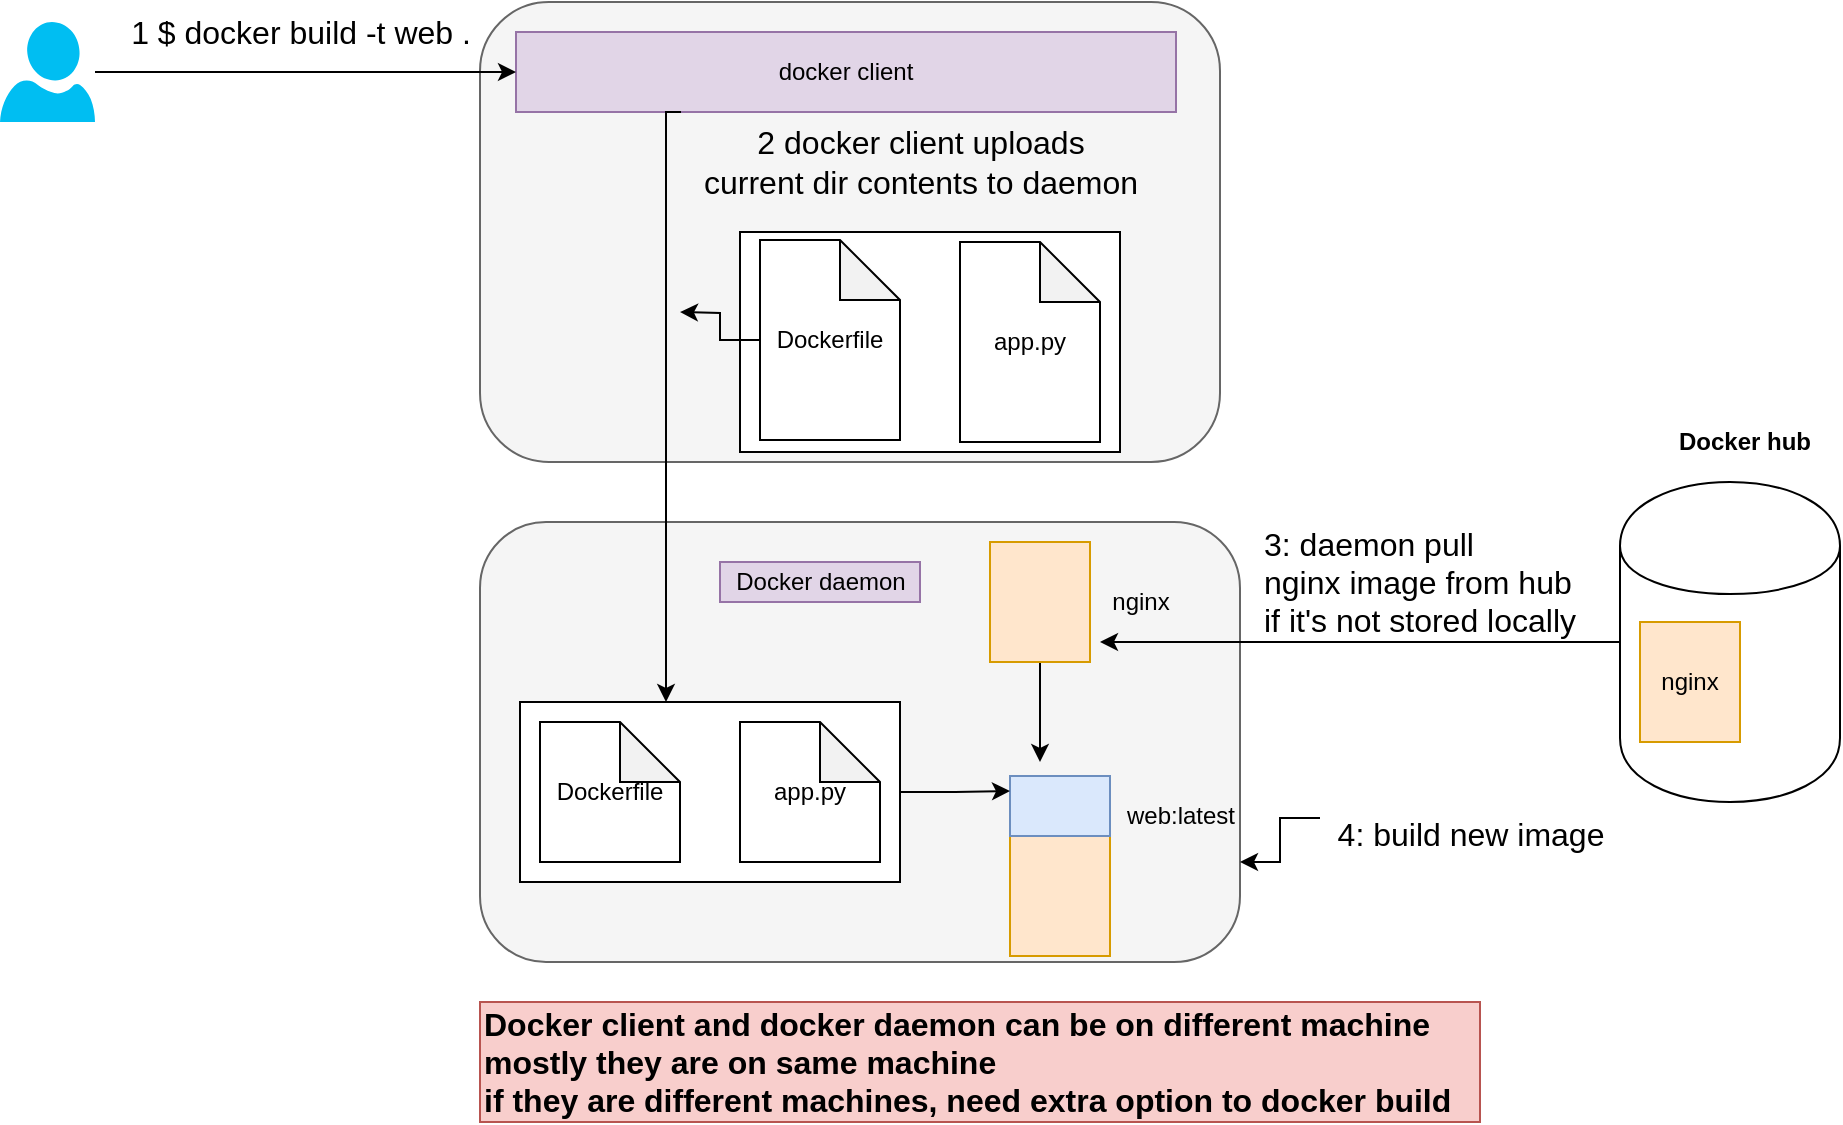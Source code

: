 <mxfile version="13.2.6" type="github">
  <diagram id="q6mFyTJGvsPJWEC4QQTQ" name="Page-1">
    <mxGraphModel dx="925" dy="597" grid="1" gridSize="10" guides="1" tooltips="1" connect="1" arrows="1" fold="1" page="1" pageScale="1" pageWidth="850" pageHeight="1100" math="0" shadow="0">
      <root>
        <mxCell id="0" />
        <mxCell id="1" parent="0" />
        <mxCell id="wnRwQ7NwYr3wZG88SDyY-31" value="" style="rounded=1;whiteSpace=wrap;html=1;fillColor=#f5f5f5;strokeColor=#666666;fontColor=#333333;" vertex="1" parent="1">
          <mxGeometry x="710" y="540" width="380" height="220" as="geometry" />
        </mxCell>
        <mxCell id="wnRwQ7NwYr3wZG88SDyY-20" value="" style="group" vertex="1" connectable="0" parent="1">
          <mxGeometry x="780" y="330" width="300" height="190" as="geometry" />
        </mxCell>
        <mxCell id="wnRwQ7NwYr3wZG88SDyY-30" value="" style="rounded=1;whiteSpace=wrap;html=1;fillColor=#f5f5f5;strokeColor=#666666;fontColor=#333333;" vertex="1" parent="wnRwQ7NwYr3wZG88SDyY-20">
          <mxGeometry x="-70" y="-50" width="370" height="230" as="geometry" />
        </mxCell>
        <mxCell id="wnRwQ7NwYr3wZG88SDyY-2" value="docker client" style="rounded=0;whiteSpace=wrap;html=1;fillColor=#e1d5e7;strokeColor=#9673a6;" vertex="1" parent="wnRwQ7NwYr3wZG88SDyY-20">
          <mxGeometry x="-52" y="-35" width="330" height="40" as="geometry" />
        </mxCell>
        <mxCell id="wnRwQ7NwYr3wZG88SDyY-15" value="" style="group" vertex="1" connectable="0" parent="wnRwQ7NwYr3wZG88SDyY-20">
          <mxGeometry x="60" y="60" width="200" height="130" as="geometry" />
        </mxCell>
        <mxCell id="wnRwQ7NwYr3wZG88SDyY-14" value="" style="rounded=0;whiteSpace=wrap;html=1;" vertex="1" parent="wnRwQ7NwYr3wZG88SDyY-15">
          <mxGeometry y="5" width="190" height="110" as="geometry" />
        </mxCell>
        <mxCell id="wnRwQ7NwYr3wZG88SDyY-3" value="Dockerfile" style="shape=note;whiteSpace=wrap;html=1;backgroundOutline=1;darkOpacity=0.05;" vertex="1" parent="wnRwQ7NwYr3wZG88SDyY-15">
          <mxGeometry x="10" y="9" width="70" height="100" as="geometry" />
        </mxCell>
        <mxCell id="wnRwQ7NwYr3wZG88SDyY-4" value="app.py" style="shape=note;whiteSpace=wrap;html=1;backgroundOutline=1;darkOpacity=0.05;" vertex="1" parent="wnRwQ7NwYr3wZG88SDyY-15">
          <mxGeometry x="110" y="10" width="70" height="100" as="geometry" />
        </mxCell>
        <mxCell id="wnRwQ7NwYr3wZG88SDyY-34" value="2 docker client uploads&lt;br&gt;current dir contents to daemon" style="text;html=1;align=center;verticalAlign=middle;resizable=0;points=[];autosize=1;fontSize=16;" vertex="1" parent="wnRwQ7NwYr3wZG88SDyY-20">
          <mxGeometry x="35" y="10" width="230" height="40" as="geometry" />
        </mxCell>
        <mxCell id="wnRwQ7NwYr3wZG88SDyY-22" style="edgeStyle=orthogonalEdgeStyle;rounded=0;orthogonalLoop=1;jettySize=auto;html=1;entryX=0;entryY=0.5;entryDx=0;entryDy=0;" edge="1" parent="1" source="wnRwQ7NwYr3wZG88SDyY-1" target="wnRwQ7NwYr3wZG88SDyY-2">
          <mxGeometry relative="1" as="geometry" />
        </mxCell>
        <mxCell id="wnRwQ7NwYr3wZG88SDyY-1" value="" style="verticalLabelPosition=bottom;html=1;verticalAlign=top;align=center;strokeColor=none;fillColor=#00BEF2;shape=mxgraph.azure.user;" vertex="1" parent="1">
          <mxGeometry x="470" y="290" width="47.5" height="50" as="geometry" />
        </mxCell>
        <mxCell id="wnRwQ7NwYr3wZG88SDyY-28" style="edgeStyle=orthogonalEdgeStyle;rounded=0;orthogonalLoop=1;jettySize=auto;html=1;" edge="1" parent="1" source="wnRwQ7NwYr3wZG88SDyY-17">
          <mxGeometry relative="1" as="geometry">
            <mxPoint x="1020" y="600" as="targetPoint" />
          </mxGeometry>
        </mxCell>
        <mxCell id="wnRwQ7NwYr3wZG88SDyY-17" value="" style="shape=cylinder;whiteSpace=wrap;html=1;boundedLbl=1;backgroundOutline=1;" vertex="1" parent="1">
          <mxGeometry x="1280" y="520" width="110" height="160" as="geometry" />
        </mxCell>
        <mxCell id="wnRwQ7NwYr3wZG88SDyY-18" value="nginx" style="rounded=0;whiteSpace=wrap;html=1;fillColor=#ffe6cc;strokeColor=#d79b00;" vertex="1" parent="1">
          <mxGeometry x="1290" y="590" width="50" height="60" as="geometry" />
        </mxCell>
        <mxCell id="wnRwQ7NwYr3wZG88SDyY-21" value="" style="group" vertex="1" connectable="0" parent="1">
          <mxGeometry x="730" y="620" width="470" height="188" as="geometry" />
        </mxCell>
        <mxCell id="wnRwQ7NwYr3wZG88SDyY-27" style="edgeStyle=orthogonalEdgeStyle;rounded=0;orthogonalLoop=1;jettySize=auto;html=1;exitX=0.5;exitY=0;exitDx=0;exitDy=0;" edge="1" parent="wnRwQ7NwYr3wZG88SDyY-21" source="wnRwQ7NwYr3wZG88SDyY-10" target="wnRwQ7NwYr3wZG88SDyY-19">
          <mxGeometry relative="1" as="geometry">
            <Array as="points">
              <mxPoint x="270" y="47" />
              <mxPoint x="270" y="47" />
            </Array>
          </mxGeometry>
        </mxCell>
        <mxCell id="wnRwQ7NwYr3wZG88SDyY-10" value="" style="rounded=0;whiteSpace=wrap;html=1;fillColor=#ffe6cc;strokeColor=#d79b00;" vertex="1" parent="wnRwQ7NwYr3wZG88SDyY-21">
          <mxGeometry x="245" y="77" width="50" height="60" as="geometry" />
        </mxCell>
        <mxCell id="wnRwQ7NwYr3wZG88SDyY-13" value="" style="group" vertex="1" connectable="0" parent="wnRwQ7NwYr3wZG88SDyY-21">
          <mxGeometry y="10" width="190" height="90" as="geometry" />
        </mxCell>
        <mxCell id="wnRwQ7NwYr3wZG88SDyY-12" value="" style="rounded=0;whiteSpace=wrap;html=1;" vertex="1" parent="wnRwQ7NwYr3wZG88SDyY-13">
          <mxGeometry width="190" height="90" as="geometry" />
        </mxCell>
        <mxCell id="wnRwQ7NwYr3wZG88SDyY-5" value="Dockerfile" style="shape=note;whiteSpace=wrap;html=1;backgroundOutline=1;darkOpacity=0.05;" vertex="1" parent="wnRwQ7NwYr3wZG88SDyY-13">
          <mxGeometry x="10" y="10" width="70" height="70" as="geometry" />
        </mxCell>
        <mxCell id="wnRwQ7NwYr3wZG88SDyY-6" value="app.py" style="shape=note;whiteSpace=wrap;html=1;backgroundOutline=1;darkOpacity=0.05;" vertex="1" parent="wnRwQ7NwYr3wZG88SDyY-13">
          <mxGeometry x="110" y="10" width="70" height="70" as="geometry" />
        </mxCell>
        <mxCell id="wnRwQ7NwYr3wZG88SDyY-16" value="web:latest" style="text;html=1;align=center;verticalAlign=middle;resizable=0;points=[];autosize=1;" vertex="1" parent="wnRwQ7NwYr3wZG88SDyY-21">
          <mxGeometry x="295" y="57" width="70" height="20" as="geometry" />
        </mxCell>
        <mxCell id="wnRwQ7NwYr3wZG88SDyY-19" value="" style="rounded=0;whiteSpace=wrap;html=1;fillColor=#dae8fc;strokeColor=#6c8ebf;" vertex="1" parent="wnRwQ7NwYr3wZG88SDyY-21">
          <mxGeometry x="245" y="47" width="50" height="30" as="geometry" />
        </mxCell>
        <mxCell id="wnRwQ7NwYr3wZG88SDyY-26" style="edgeStyle=orthogonalEdgeStyle;rounded=0;orthogonalLoop=1;jettySize=auto;html=1;entryX=0;entryY=0.25;entryDx=0;entryDy=0;" edge="1" parent="wnRwQ7NwYr3wZG88SDyY-21" source="wnRwQ7NwYr3wZG88SDyY-12" target="wnRwQ7NwYr3wZG88SDyY-19">
          <mxGeometry relative="1" as="geometry" />
        </mxCell>
        <mxCell id="wnRwQ7NwYr3wZG88SDyY-23" style="edgeStyle=orthogonalEdgeStyle;rounded=0;orthogonalLoop=1;jettySize=auto;html=1;exitX=0.25;exitY=1;exitDx=0;exitDy=0;" edge="1" parent="1" source="wnRwQ7NwYr3wZG88SDyY-2" target="wnRwQ7NwYr3wZG88SDyY-12">
          <mxGeometry relative="1" as="geometry">
            <Array as="points">
              <mxPoint x="803" y="580" />
              <mxPoint x="803" y="580" />
            </Array>
          </mxGeometry>
        </mxCell>
        <mxCell id="wnRwQ7NwYr3wZG88SDyY-24" style="edgeStyle=orthogonalEdgeStyle;rounded=0;orthogonalLoop=1;jettySize=auto;html=1;" edge="1" parent="1" source="wnRwQ7NwYr3wZG88SDyY-3">
          <mxGeometry relative="1" as="geometry">
            <mxPoint x="810" y="435" as="targetPoint" />
          </mxGeometry>
        </mxCell>
        <mxCell id="wnRwQ7NwYr3wZG88SDyY-25" style="edgeStyle=orthogonalEdgeStyle;rounded=0;orthogonalLoop=1;jettySize=auto;html=1;exitX=0.5;exitY=1;exitDx=0;exitDy=0;" edge="1" parent="1" source="wnRwQ7NwYr3wZG88SDyY-9">
          <mxGeometry relative="1" as="geometry">
            <mxPoint x="990" y="660" as="targetPoint" />
          </mxGeometry>
        </mxCell>
        <mxCell id="wnRwQ7NwYr3wZG88SDyY-9" value="" style="rounded=0;whiteSpace=wrap;html=1;fillColor=#ffe6cc;strokeColor=#d79b00;" vertex="1" parent="1">
          <mxGeometry x="965" y="550" width="50" height="60" as="geometry" />
        </mxCell>
        <mxCell id="wnRwQ7NwYr3wZG88SDyY-11" value="nginx" style="text;html=1;align=center;verticalAlign=middle;resizable=0;points=[];autosize=1;" vertex="1" parent="1">
          <mxGeometry x="1020" y="570" width="40" height="20" as="geometry" />
        </mxCell>
        <mxCell id="wnRwQ7NwYr3wZG88SDyY-29" value="Docker hub" style="text;html=1;align=center;verticalAlign=middle;resizable=0;points=[];autosize=1;fontStyle=1" vertex="1" parent="1">
          <mxGeometry x="1302" y="490" width="80" height="20" as="geometry" />
        </mxCell>
        <mxCell id="wnRwQ7NwYr3wZG88SDyY-32" value="Docker daemon" style="text;html=1;align=center;verticalAlign=middle;resizable=0;points=[];autosize=1;fillColor=#e1d5e7;strokeColor=#9673a6;" vertex="1" parent="1">
          <mxGeometry x="830" y="560" width="100" height="20" as="geometry" />
        </mxCell>
        <mxCell id="wnRwQ7NwYr3wZG88SDyY-33" value="1 $ docker build -t web ." style="text;html=1;align=center;verticalAlign=middle;resizable=0;points=[];autosize=1;fontSize=16;fontStyle=0" vertex="1" parent="1">
          <mxGeometry x="525" y="285" width="190" height="20" as="geometry" />
        </mxCell>
        <mxCell id="wnRwQ7NwYr3wZG88SDyY-35" value="3: daemon pull &lt;br&gt;nginx image from hub&lt;br&gt;if it&#39;s not stored locally" style="text;html=1;align=left;verticalAlign=middle;resizable=0;points=[];autosize=1;fontSize=16;" vertex="1" parent="1">
          <mxGeometry x="1100" y="540" width="170" height="60" as="geometry" />
        </mxCell>
        <mxCell id="wnRwQ7NwYr3wZG88SDyY-37" style="edgeStyle=orthogonalEdgeStyle;rounded=0;orthogonalLoop=1;jettySize=auto;html=1;fontSize=16;" edge="1" parent="1" source="wnRwQ7NwYr3wZG88SDyY-36" target="wnRwQ7NwYr3wZG88SDyY-31">
          <mxGeometry relative="1" as="geometry">
            <Array as="points">
              <mxPoint x="1110" y="688" />
              <mxPoint x="1110" y="710" />
            </Array>
          </mxGeometry>
        </mxCell>
        <mxCell id="wnRwQ7NwYr3wZG88SDyY-36" value="4: build new image" style="text;html=1;align=center;verticalAlign=middle;resizable=0;points=[];autosize=1;fontSize=16;" vertex="1" parent="1">
          <mxGeometry x="1130" y="686" width="150" height="20" as="geometry" />
        </mxCell>
        <mxCell id="wnRwQ7NwYr3wZG88SDyY-39" value="Docker client and docker daemon can be on different machine&lt;br&gt;&lt;div&gt;mostly they are on same machine&lt;/div&gt;&lt;div&gt;if they are different machines, need extra option to docker build&lt;br&gt;&lt;/div&gt;" style="text;html=1;align=left;verticalAlign=middle;resizable=0;points=[];autosize=1;fontSize=16;fontStyle=1;fillColor=#f8cecc;strokeColor=#b85450;" vertex="1" parent="1">
          <mxGeometry x="710" y="780" width="500" height="60" as="geometry" />
        </mxCell>
      </root>
    </mxGraphModel>
  </diagram>
</mxfile>
